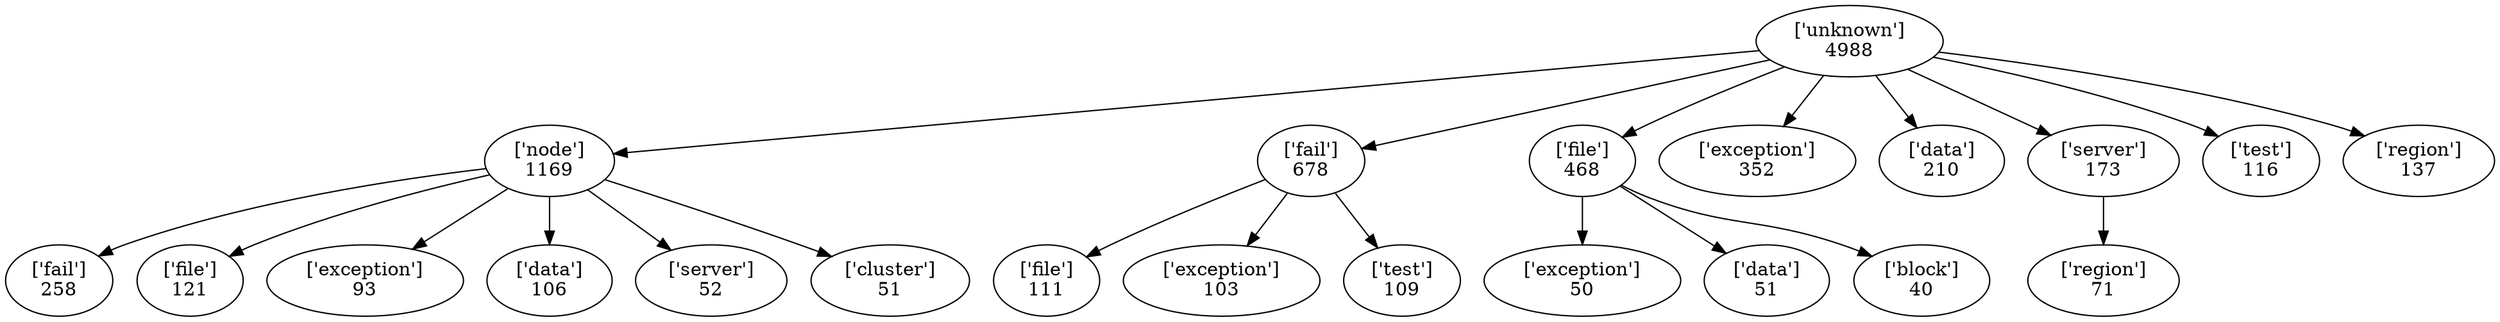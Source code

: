 strict digraph  {
	"['unknown']
4988" -> "['node']
1169";
	"['unknown']
4988" -> "['fail']
678";
	"['unknown']
4988" -> "['file']
468";
	"['unknown']
4988" -> "['exception']
352";
	"['unknown']
4988" -> "['data']
210";
	"['unknown']
4988" -> "['server']
173";
	"['unknown']
4988" -> "['test']
116";
	"['unknown']
4988" -> "['region']
137";
	"['node']
1169" -> "['fail']
258";
	"['node']
1169" -> "['file']
121";
	"['node']
1169" -> "['exception']
93";
	"['node']
1169" -> "['data']
106";
	"['node']
1169" -> "['server']
52";
	"['node']
1169" -> "['cluster']
51";
	"['fail']
678" -> "['file']
111";
	"['fail']
678" -> "['exception']
103";
	"['fail']
678" -> "['test']
109";
	"['file']
468" -> "['exception']
50";
	"['file']
468" -> "['data']
51";
	"['file']
468" -> "['block']
40";
	"['server']
173" -> "['region']
71";
}
